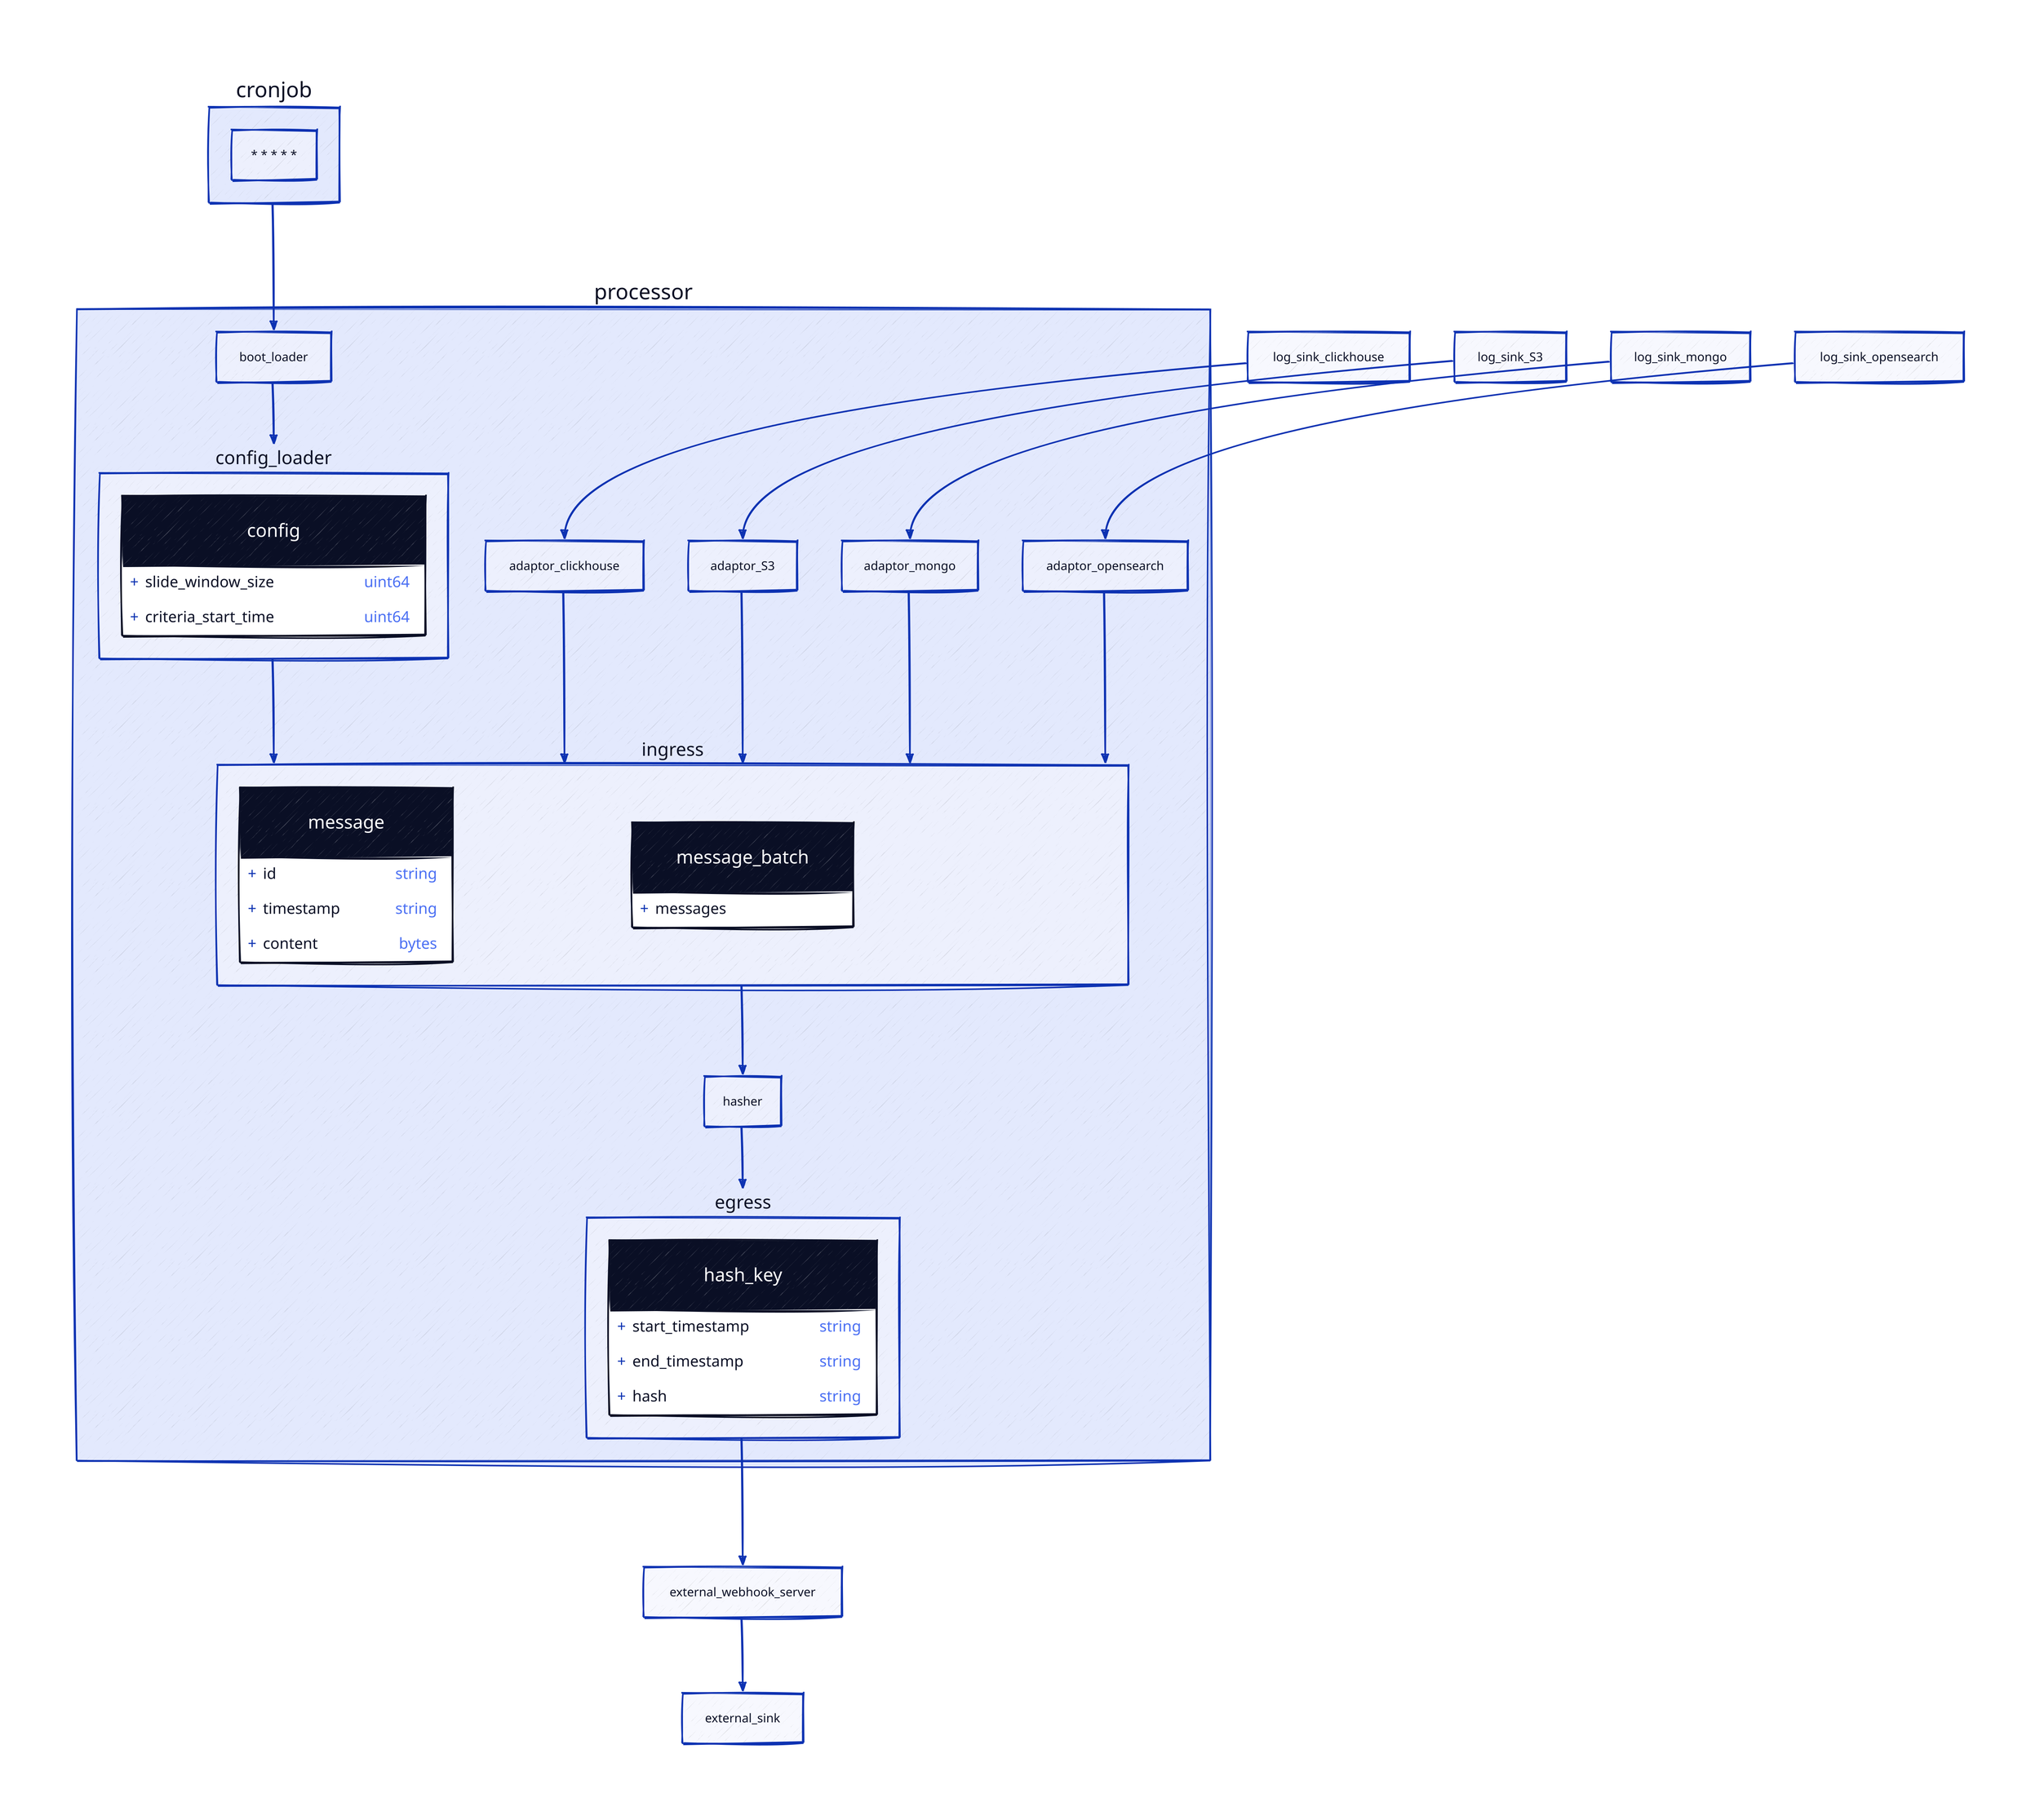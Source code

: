 vars: {
  d2-config: {
    theme-id: 3 # terrastruct
    sketch: true
    layout-engine: elk
  }
}

processor: {
    adaptor_clickhouse
    adaptor_S3
    adaptor_mongo
    adaptor_opensearch

    ingress: {
        message: {
            shape: class

            id: string
            timestamp: string
            content: bytes
        }

        message_batch: {
            shape: class

            messages: [message]
        }
    }

    boot_loader: {}

    config_loader: {
        config: {
            shape: class

            slide_window_size: uint64 # in seconds
            criteria_start_time: uint64 # epoch time in seconds
        }
    }

    hasher: {}

    egress: {
        hash_key: {
            shape: class

            start_timestamp: string
            end_timestamp: string
            hash: string
        }
    }
}

cronjob: {
    schedule: "* * * * *"
}

log_sink_clickhouse: {

}

log_sink_S3: {

}

log_sink_mongo: {

}

log_sink_opensearch: {

}

log_sink_clickhouse -> processor.adaptor_clickhouse
log_sink_S3 -> processor.adaptor_S3
log_sink_mongo -> processor.adaptor_mongo
log_sink_opensearch -> processor.adaptor_opensearch

processor.adaptor_clickhouse -> processor.ingress
processor.adaptor_S3 -> processor.ingress
processor.adaptor_mongo -> processor.ingress
processor.adaptor_opensearch -> processor.ingress

cronjob -> processor.boot_loader -> processor.config_loader -> processor.ingress -> processor.hasher -> processor.egress

external_webhook_server

external_sink

processor.egress -> external_webhook_server -> external_sink
